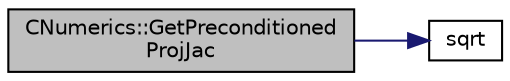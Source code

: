 digraph "CNumerics::GetPreconditionedProjJac"
{
 // LATEX_PDF_SIZE
  edge [fontname="Helvetica",fontsize="10",labelfontname="Helvetica",labelfontsize="10"];
  node [fontname="Helvetica",fontsize="10",shape=record];
  rankdir="LR";
  Node1 [label="CNumerics::GetPreconditioned\lProjJac",height=0.2,width=0.4,color="black", fillcolor="grey75", style="filled", fontcolor="black",tooltip="Compute the projection of the preconditioned inviscid Jacobian matrices."];
  Node1 -> Node2 [color="midnightblue",fontsize="10",style="solid",fontname="Helvetica"];
  Node2 [label="sqrt",height=0.2,width=0.4,color="black", fillcolor="white", style="filled",URL="$group__SIMD.html#ga54a1925ab40fb4249ea255072520de35",tooltip=" "];
}
